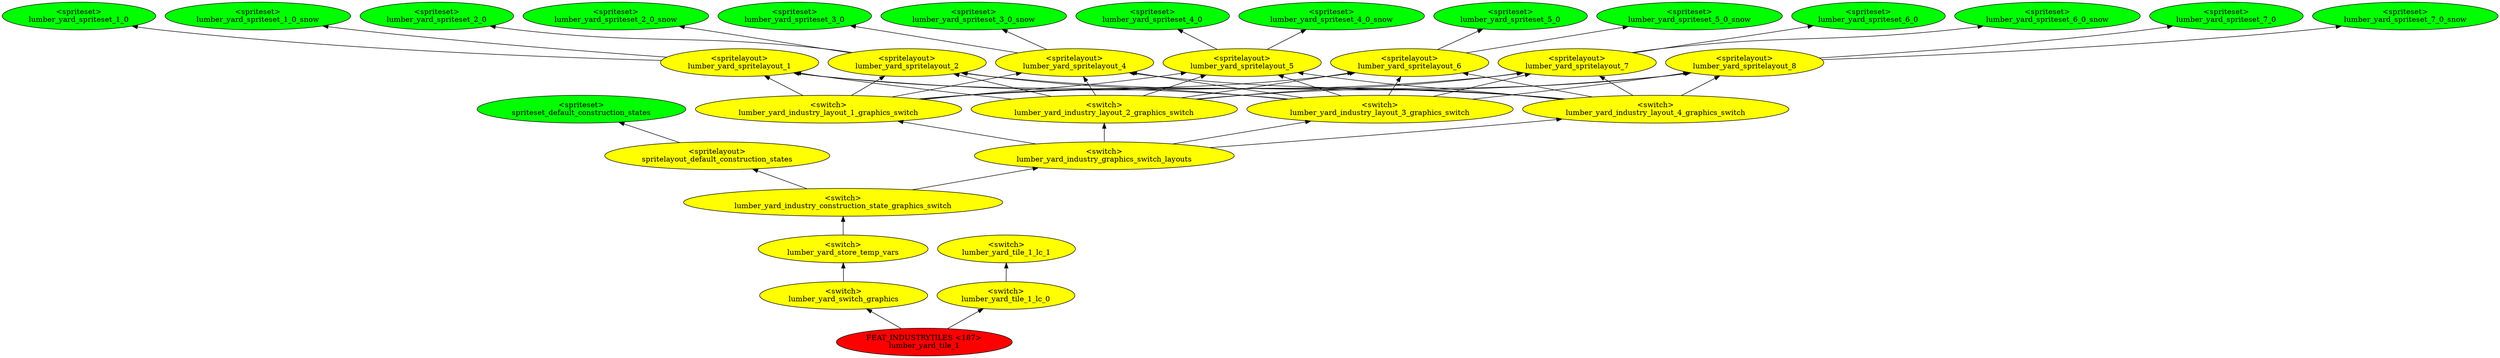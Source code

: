 digraph {
rankdir="BT"
spriteset_default_construction_states [fillcolor=green style="filled" label="<spriteset>\nspriteset_default_construction_states"]
spritelayout_default_construction_states [fillcolor=yellow style="filled" label="<spritelayout>\nspritelayout_default_construction_states"]
lumber_yard_spriteset_1_0 [fillcolor=green style="filled" label="<spriteset>\nlumber_yard_spriteset_1_0"]
lumber_yard_spriteset_1_0_snow [fillcolor=green style="filled" label="<spriteset>\nlumber_yard_spriteset_1_0_snow"]
lumber_yard_spriteset_2_0 [fillcolor=green style="filled" label="<spriteset>\nlumber_yard_spriteset_2_0"]
lumber_yard_spriteset_2_0_snow [fillcolor=green style="filled" label="<spriteset>\nlumber_yard_spriteset_2_0_snow"]
lumber_yard_spriteset_3_0 [fillcolor=green style="filled" label="<spriteset>\nlumber_yard_spriteset_3_0"]
lumber_yard_spriteset_3_0_snow [fillcolor=green style="filled" label="<spriteset>\nlumber_yard_spriteset_3_0_snow"]
lumber_yard_spriteset_4_0 [fillcolor=green style="filled" label="<spriteset>\nlumber_yard_spriteset_4_0"]
lumber_yard_spriteset_4_0_snow [fillcolor=green style="filled" label="<spriteset>\nlumber_yard_spriteset_4_0_snow"]
lumber_yard_spriteset_5_0 [fillcolor=green style="filled" label="<spriteset>\nlumber_yard_spriteset_5_0"]
lumber_yard_spriteset_5_0_snow [fillcolor=green style="filled" label="<spriteset>\nlumber_yard_spriteset_5_0_snow"]
lumber_yard_spriteset_6_0 [fillcolor=green style="filled" label="<spriteset>\nlumber_yard_spriteset_6_0"]
lumber_yard_spriteset_6_0_snow [fillcolor=green style="filled" label="<spriteset>\nlumber_yard_spriteset_6_0_snow"]
lumber_yard_spriteset_7_0 [fillcolor=green style="filled" label="<spriteset>\nlumber_yard_spriteset_7_0"]
lumber_yard_spriteset_7_0_snow [fillcolor=green style="filled" label="<spriteset>\nlumber_yard_spriteset_7_0_snow"]
lumber_yard_spritelayout_1 [fillcolor=yellow style="filled" label="<spritelayout>\nlumber_yard_spritelayout_1"]
lumber_yard_spritelayout_2 [fillcolor=yellow style="filled" label="<spritelayout>\nlumber_yard_spritelayout_2"]
lumber_yard_spritelayout_4 [fillcolor=yellow style="filled" label="<spritelayout>\nlumber_yard_spritelayout_4"]
lumber_yard_spritelayout_5 [fillcolor=yellow style="filled" label="<spritelayout>\nlumber_yard_spritelayout_5"]
lumber_yard_spritelayout_6 [fillcolor=yellow style="filled" label="<spritelayout>\nlumber_yard_spritelayout_6"]
lumber_yard_spritelayout_7 [fillcolor=yellow style="filled" label="<spritelayout>\nlumber_yard_spritelayout_7"]
lumber_yard_spritelayout_8 [fillcolor=yellow style="filled" label="<spritelayout>\nlumber_yard_spritelayout_8"]
lumber_yard_industry_layout_1_graphics_switch [fillcolor=yellow style="filled" label="<switch>\nlumber_yard_industry_layout_1_graphics_switch"]
lumber_yard_industry_layout_2_graphics_switch [fillcolor=yellow style="filled" label="<switch>\nlumber_yard_industry_layout_2_graphics_switch"]
lumber_yard_industry_layout_3_graphics_switch [fillcolor=yellow style="filled" label="<switch>\nlumber_yard_industry_layout_3_graphics_switch"]
lumber_yard_industry_layout_4_graphics_switch [fillcolor=yellow style="filled" label="<switch>\nlumber_yard_industry_layout_4_graphics_switch"]
lumber_yard_industry_graphics_switch_layouts [fillcolor=yellow style="filled" label="<switch>\nlumber_yard_industry_graphics_switch_layouts"]
lumber_yard_industry_construction_state_graphics_switch [fillcolor=yellow style="filled" label="<switch>\nlumber_yard_industry_construction_state_graphics_switch"]
lumber_yard_store_temp_vars [fillcolor=yellow style="filled" label="<switch>\nlumber_yard_store_temp_vars"]
lumber_yard_switch_graphics [fillcolor=yellow style="filled" label="<switch>\nlumber_yard_switch_graphics"]
lumber_yard_tile_1_lc_1 [fillcolor=yellow style="filled" label="<switch>\nlumber_yard_tile_1_lc_1"]
lumber_yard_tile_1_lc_0 [fillcolor=yellow style="filled" label="<switch>\nlumber_yard_tile_1_lc_0"]
lumber_yard_tile_1 [fillcolor=red style="filled" label="FEAT_INDUSTRYTILES <187>\nlumber_yard_tile_1"]
lumber_yard_tile_1->lumber_yard_switch_graphics
lumber_yard_industry_construction_state_graphics_switch->spritelayout_default_construction_states
lumber_yard_industry_layout_4_graphics_switch->lumber_yard_spritelayout_1
lumber_yard_spritelayout_6->lumber_yard_spriteset_5_0
lumber_yard_spritelayout_1->lumber_yard_spriteset_1_0_snow
lumber_yard_industry_layout_2_graphics_switch->lumber_yard_spritelayout_6
lumber_yard_industry_layout_4_graphics_switch->lumber_yard_spritelayout_5
lumber_yard_industry_layout_4_graphics_switch->lumber_yard_spritelayout_2
lumber_yard_industry_layout_1_graphics_switch->lumber_yard_spritelayout_2
lumber_yard_industry_layout_4_graphics_switch->lumber_yard_spritelayout_4
lumber_yard_industry_layout_2_graphics_switch->lumber_yard_spritelayout_7
lumber_yard_industry_layout_2_graphics_switch->lumber_yard_spritelayout_1
lumber_yard_switch_graphics->lumber_yard_store_temp_vars
lumber_yard_industry_graphics_switch_layouts->lumber_yard_industry_layout_3_graphics_switch
lumber_yard_industry_layout_4_graphics_switch->lumber_yard_spritelayout_6
lumber_yard_spritelayout_5->lumber_yard_spriteset_4_0
lumber_yard_industry_layout_1_graphics_switch->lumber_yard_spritelayout_6
lumber_yard_spritelayout_8->lumber_yard_spriteset_7_0_snow
lumber_yard_tile_1_lc_0->lumber_yard_tile_1_lc_1
lumber_yard_industry_construction_state_graphics_switch->lumber_yard_industry_graphics_switch_layouts
lumber_yard_industry_layout_2_graphics_switch->lumber_yard_spritelayout_8
lumber_yard_industry_layout_1_graphics_switch->lumber_yard_spritelayout_7
lumber_yard_industry_layout_3_graphics_switch->lumber_yard_spritelayout_8
lumber_yard_industry_layout_3_graphics_switch->lumber_yard_spritelayout_6
lumber_yard_industry_layout_2_graphics_switch->lumber_yard_spritelayout_4
lumber_yard_industry_graphics_switch_layouts->lumber_yard_industry_layout_4_graphics_switch
lumber_yard_spritelayout_7->lumber_yard_spriteset_6_0
lumber_yard_industry_layout_2_graphics_switch->lumber_yard_spritelayout_2
lumber_yard_spritelayout_4->lumber_yard_spriteset_3_0_snow
lumber_yard_industry_layout_4_graphics_switch->lumber_yard_spritelayout_7
lumber_yard_industry_layout_3_graphics_switch->lumber_yard_spritelayout_5
lumber_yard_store_temp_vars->lumber_yard_industry_construction_state_graphics_switch
lumber_yard_spritelayout_2->lumber_yard_spriteset_2_0
lumber_yard_spritelayout_1->lumber_yard_spriteset_1_0
lumber_yard_industry_graphics_switch_layouts->lumber_yard_industry_layout_1_graphics_switch
lumber_yard_industry_layout_1_graphics_switch->lumber_yard_spritelayout_4
lumber_yard_spritelayout_4->lumber_yard_spriteset_3_0
lumber_yard_spritelayout_5->lumber_yard_spriteset_4_0_snow
lumber_yard_industry_layout_4_graphics_switch->lumber_yard_spritelayout_8
lumber_yard_industry_layout_3_graphics_switch->lumber_yard_spritelayout_4
lumber_yard_spritelayout_6->lumber_yard_spriteset_5_0_snow
lumber_yard_industry_layout_3_graphics_switch->lumber_yard_spritelayout_1
lumber_yard_industry_graphics_switch_layouts->lumber_yard_industry_layout_2_graphics_switch
lumber_yard_tile_1->lumber_yard_tile_1_lc_0
lumber_yard_spritelayout_7->lumber_yard_spriteset_6_0_snow
spritelayout_default_construction_states->spriteset_default_construction_states
lumber_yard_industry_layout_3_graphics_switch->lumber_yard_spritelayout_7
lumber_yard_industry_layout_3_graphics_switch->lumber_yard_spritelayout_2
lumber_yard_industry_layout_1_graphics_switch->lumber_yard_spritelayout_8
lumber_yard_industry_layout_2_graphics_switch->lumber_yard_spritelayout_5
lumber_yard_industry_layout_1_graphics_switch->lumber_yard_spritelayout_1
lumber_yard_spritelayout_8->lumber_yard_spriteset_7_0
lumber_yard_spritelayout_2->lumber_yard_spriteset_2_0_snow
lumber_yard_industry_layout_1_graphics_switch->lumber_yard_spritelayout_5
}
